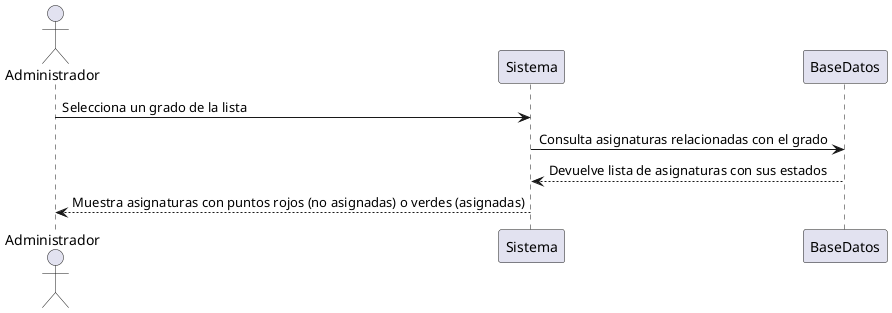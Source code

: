 @startuml
actor Administrador as A

A -> Sistema : Selecciona un grado de la lista
Sistema -> BaseDatos : Consulta asignaturas relacionadas con el grado
BaseDatos --> Sistema : Devuelve lista de asignaturas con sus estados
Sistema --> A : Muestra asignaturas con puntos rojos (no asignadas) o verdes (asignadas)
@enduml